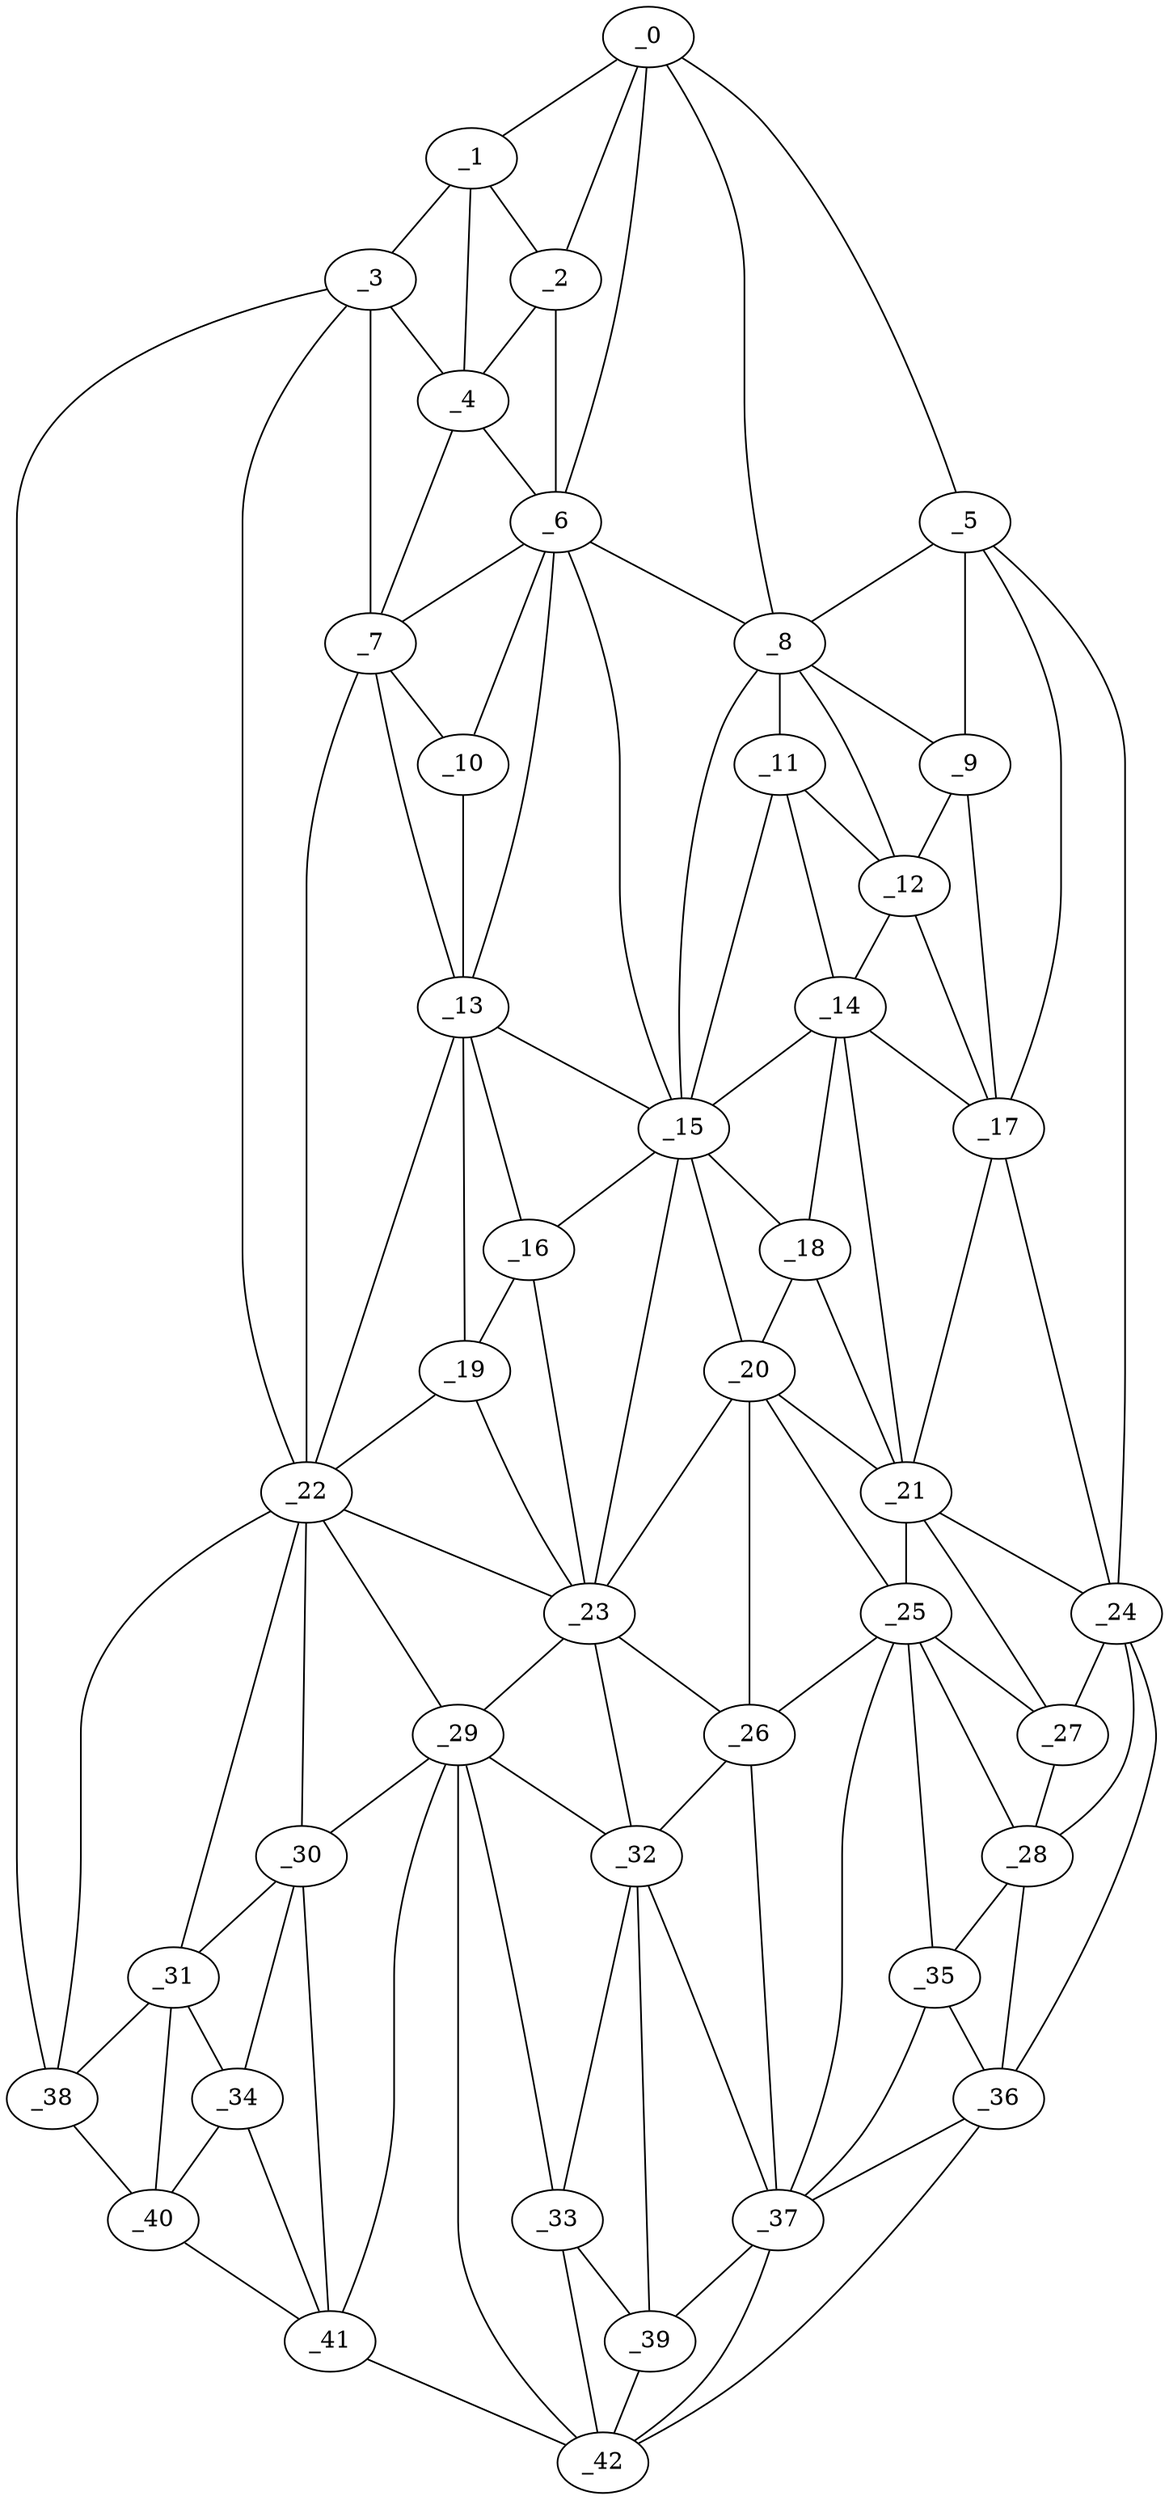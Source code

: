 graph "obj59__170.gxl" {
	_0	 [x=27,
		y=98];
	_1	 [x=37,
		y=30];
	_0 -- _1	 [valence=1];
	_2	 [x=39,
		y=38];
	_0 -- _2	 [valence=2];
	_5	 [x=57,
		y=109];
	_0 -- _5	 [valence=1];
	_6	 [x=59,
		y=57];
	_0 -- _6	 [valence=2];
	_8	 [x=61,
		y=93];
	_0 -- _8	 [valence=1];
	_1 -- _2	 [valence=2];
	_3	 [x=40,
		y=15];
	_1 -- _3	 [valence=1];
	_4	 [x=55,
		y=36];
	_1 -- _4	 [valence=2];
	_2 -- _4	 [valence=2];
	_2 -- _6	 [valence=2];
	_3 -- _4	 [valence=2];
	_7	 [x=60,
		y=39];
	_3 -- _7	 [valence=1];
	_22	 [x=95,
		y=41];
	_3 -- _22	 [valence=1];
	_38	 [x=124,
		y=18];
	_3 -- _38	 [valence=1];
	_4 -- _6	 [valence=2];
	_4 -- _7	 [valence=1];
	_5 -- _8	 [valence=2];
	_9	 [x=65,
		y=104];
	_5 -- _9	 [valence=2];
	_17	 [x=83,
		y=105];
	_5 -- _17	 [valence=1];
	_24	 [x=102,
		y=108];
	_5 -- _24	 [valence=1];
	_6 -- _7	 [valence=2];
	_6 -- _8	 [valence=2];
	_10	 [x=66,
		y=50];
	_6 -- _10	 [valence=1];
	_13	 [x=75,
		y=51];
	_6 -- _13	 [valence=2];
	_15	 [x=77,
		y=78];
	_6 -- _15	 [valence=1];
	_7 -- _10	 [valence=2];
	_7 -- _13	 [valence=2];
	_7 -- _22	 [valence=2];
	_8 -- _9	 [valence=1];
	_11	 [x=66,
		y=93];
	_8 -- _11	 [valence=1];
	_12	 [x=66,
		y=97];
	_8 -- _12	 [valence=2];
	_8 -- _15	 [valence=2];
	_9 -- _12	 [valence=2];
	_9 -- _17	 [valence=1];
	_10 -- _13	 [valence=2];
	_11 -- _12	 [valence=2];
	_14	 [x=75,
		y=92];
	_11 -- _14	 [valence=2];
	_11 -- _15	 [valence=1];
	_12 -- _14	 [valence=1];
	_12 -- _17	 [valence=2];
	_13 -- _15	 [valence=2];
	_16	 [x=83,
		y=53];
	_13 -- _16	 [valence=2];
	_19	 [x=87,
		y=51];
	_13 -- _19	 [valence=1];
	_13 -- _22	 [valence=2];
	_14 -- _15	 [valence=2];
	_14 -- _17	 [valence=1];
	_18	 [x=84,
		y=80];
	_14 -- _18	 [valence=2];
	_21	 [x=94,
		y=99];
	_14 -- _21	 [valence=2];
	_15 -- _16	 [valence=1];
	_15 -- _18	 [valence=1];
	_20	 [x=90,
		y=77];
	_15 -- _20	 [valence=1];
	_23	 [x=95,
		y=64];
	_15 -- _23	 [valence=2];
	_16 -- _19	 [valence=1];
	_16 -- _23	 [valence=2];
	_17 -- _21	 [valence=1];
	_17 -- _24	 [valence=2];
	_18 -- _20	 [valence=2];
	_18 -- _21	 [valence=1];
	_19 -- _22	 [valence=2];
	_19 -- _23	 [valence=2];
	_20 -- _21	 [valence=1];
	_20 -- _23	 [valence=2];
	_25	 [x=103,
		y=88];
	_20 -- _25	 [valence=2];
	_26	 [x=104,
		y=75];
	_20 -- _26	 [valence=2];
	_21 -- _24	 [valence=2];
	_21 -- _25	 [valence=1];
	_27	 [x=105,
		y=100];
	_21 -- _27	 [valence=1];
	_22 -- _23	 [valence=1];
	_29	 [x=114,
		y=52];
	_22 -- _29	 [valence=1];
	_30	 [x=115,
		y=45];
	_22 -- _30	 [valence=1];
	_31	 [x=117,
		y=35];
	_22 -- _31	 [valence=2];
	_22 -- _38	 [valence=1];
	_23 -- _26	 [valence=2];
	_23 -- _29	 [valence=2];
	_32	 [x=117,
		y=68];
	_23 -- _32	 [valence=1];
	_24 -- _27	 [valence=2];
	_28	 [x=113,
		y=100];
	_24 -- _28	 [valence=1];
	_36	 [x=122,
		y=107];
	_24 -- _36	 [valence=1];
	_25 -- _26	 [valence=1];
	_25 -- _27	 [valence=2];
	_25 -- _28	 [valence=1];
	_35	 [x=121,
		y=96];
	_25 -- _35	 [valence=2];
	_37	 [x=123,
		y=84];
	_25 -- _37	 [valence=2];
	_26 -- _32	 [valence=2];
	_26 -- _37	 [valence=2];
	_27 -- _28	 [valence=1];
	_28 -- _35	 [valence=2];
	_28 -- _36	 [valence=2];
	_29 -- _30	 [valence=2];
	_29 -- _32	 [valence=2];
	_33	 [x=119,
		y=57];
	_29 -- _33	 [valence=2];
	_41	 [x=125,
		y=48];
	_29 -- _41	 [valence=2];
	_42	 [x=125,
		y=53];
	_29 -- _42	 [valence=2];
	_30 -- _31	 [valence=1];
	_34	 [x=120,
		y=40];
	_30 -- _34	 [valence=2];
	_30 -- _41	 [valence=1];
	_31 -- _34	 [valence=1];
	_31 -- _38	 [valence=2];
	_40	 [x=125,
		y=37];
	_31 -- _40	 [valence=1];
	_32 -- _33	 [valence=2];
	_32 -- _37	 [valence=1];
	_39	 [x=124,
		y=59];
	_32 -- _39	 [valence=2];
	_33 -- _39	 [valence=2];
	_33 -- _42	 [valence=2];
	_34 -- _40	 [valence=2];
	_34 -- _41	 [valence=1];
	_35 -- _36	 [valence=1];
	_35 -- _37	 [valence=1];
	_36 -- _37	 [valence=2];
	_36 -- _42	 [valence=1];
	_37 -- _39	 [valence=2];
	_37 -- _42	 [valence=1];
	_38 -- _40	 [valence=1];
	_39 -- _42	 [valence=2];
	_40 -- _41	 [valence=1];
	_41 -- _42	 [valence=1];
}
